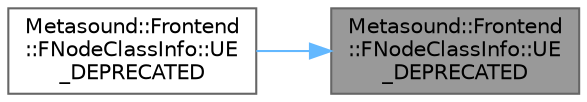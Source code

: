 digraph "Metasound::Frontend::FNodeClassInfo::UE_DEPRECATED"
{
 // INTERACTIVE_SVG=YES
 // LATEX_PDF_SIZE
  bgcolor="transparent";
  edge [fontname=Helvetica,fontsize=10,labelfontname=Helvetica,labelfontsize=10];
  node [fontname=Helvetica,fontsize=10,shape=box,height=0.2,width=0.4];
  rankdir="RL";
  Node1 [id="Node000001",label="Metasound::Frontend\l::FNodeClassInfo::UE\l_DEPRECATED",height=0.2,width=0.4,color="gray40", fillcolor="grey60", style="filled", fontcolor="black",tooltip=" "];
  Node1 -> Node2 [id="edge1_Node000001_Node000002",dir="back",color="steelblue1",style="solid",tooltip=" "];
  Node2 [id="Node000002",label="Metasound::Frontend\l::FNodeClassInfo::UE\l_DEPRECATED",height=0.2,width=0.4,color="grey40", fillcolor="white", style="filled",URL="$dd/d97/structMetasound_1_1Frontend_1_1FNodeClassInfo.html#af6b97a8cd5fd332a56a7939bae05f895",tooltip=" "];
}
